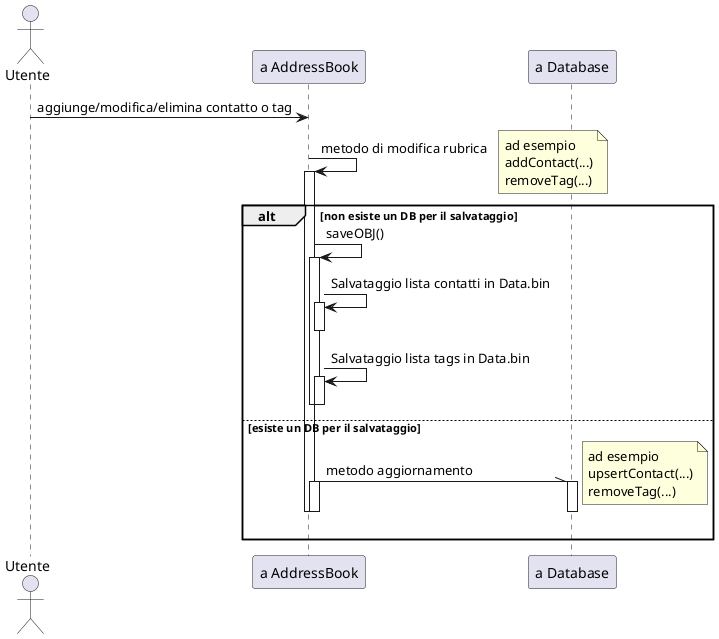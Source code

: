 @startuml Salvataggio in locale o in DB

actor Utente as u
'participant "a MainController" as mc
participant "a AddressBook" as ab
participant "a Database" as d

u -> ab : aggiunge/modifica/elimina contatto o tag

ab -> ab : metodo di modifica rubrica
note right
ad esempio
addContact(...)
removeTag(...)
end note
activate ab

alt non esiste un DB per il salvataggio
ab -> ab : saveOBJ()
activate ab
ab -> ab : Salvataggio lista contatti in Data.bin
activate ab
deactivate ab
ab -> ab : Salvataggio lista tags in Data.bin
activate ab
deactivate ab
deactivate ab

else esiste un DB per il salvataggio
ab -\\ d : metodo aggiornamento 
activate ab
note right
ad esempio
upsertContact(...)
removeTag(...)
end note
activate d
deactivate d
deactivate ab
deactivate ab

end

@enduml